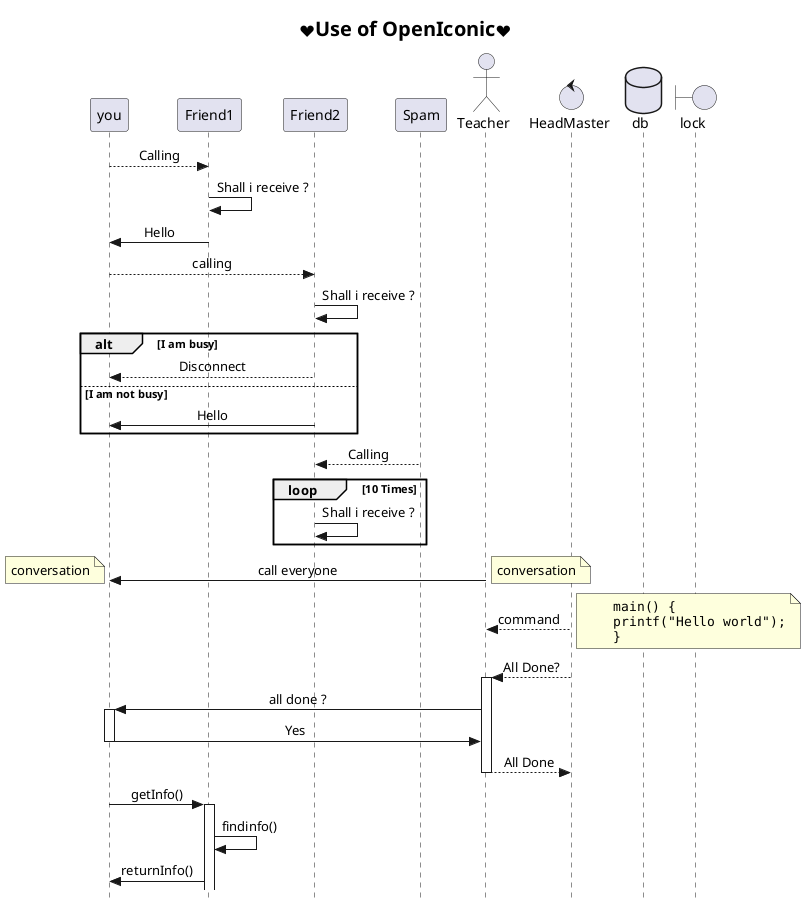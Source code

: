 @startuml TestUMl
'referance https://real-world-plantuml.com/?type=sequence
' this is single line comment
/'
this is mutiline 
comment
'/

/'
UML : Stands for Unified modelling laguage
It is not programming language but It help Enng,Arcitect (how SW component communicate with each hotor), Busness proffesionals to
to to design or visualize flow/system
* No matter which programming laguage you use this topic is for evey developer
* No matter how you write software, How bertter your software is but
unless and untill you cant represet/explain how it dose , what it dose it is very difficult
*other to undersand, appritiate your software. that why you need some tool represet
diargam oneof it is sequence diagram.
*using graphile tool may be sometimes difficut and tedious.
* today i am going to talk about a tool which use english like sytex to
represent those diagram..A plantuml tool
platuml is tool to prepresent sequence diagram in text format
easy to modify
these uml code can be embeded in any code and doxygen like toolcan generate them
plugins avilable in crom , firefox to see them
'/

/'Agenda:
plantUml Tool: javaplugin and Visualstudiocode setup
Basics and Handson on plantUML tool
Examle of our product using plant uml
Q and A 
'/

/'
Plant uml is very siple tool to lean.
I will not only cover script but also we will create perfect seques diagram for our code
We will work with realtime senirio and we will create sequence diagram for same
in Platuml we can creat differantdiagram, likeclass diagram, use case digaram..today we will discuss 

statem amchine using sequece diagram
--->Its text based so easy to compare and version control
-->easytointgrate in code ..and tools can build it in runtime (space saving)
'/
/'Visual Studio Code
Its tool in which we write plat uml script and visualize output
It aso generate diagram in differant outputformat
Install Visual Studio Code
Install plant uml plugin by clicking and serching it in extentions
'/

' set classic style i.e remove object from bootom
skinparam Style strictuml 
' set message alignment to center
skinparam SequenceMessageAlignment center
' Set titel
title: <size:20><&heart>Use of OpenIconic<&heart></size>
'[start state ] [to direction ->,-->] [end state] : [message]
you --> Friend1 :Calling
Friend1 -> Friend1 :Shall i receive ?
you <- Friend1:Hello
you --> Friend2 : calling
' self state
Friend2 ->Friend2 :Shall i receive ?
' if else statement
alt I am busy
    Friend2 --> you :Disconnect
else I am not busy
     Friend2 -> you :Hello
end

Spam --> Friend2 : Calling
'loop
loop 10 Times
    Friend2 ->Friend2 :Shall i receive ?
end

' Actor is a person who originates sequence [note: this shuld be first step]
' but for training purpose its taken last
'also thease are modifiers which h=ches symbols so from sqare to other 
' all are below
actor Teacher
    Teacher -> you :call everyone
    ' note 
    note left : conversation
    note right : conversation
'this sambol can e givent to any machine or somthing which controls or take desigion
control HeadMaster
    HeadMaster-->Teacher : command
    ' Adding code in note
    note right
    <code>
        main() {
        printf("Hello world");
        }
    </code>
    end note
'activate is keyword used to indicate active satae 
HeadMaster-->Teacher : All Done?
activate Teacher
Teacher -> you : all done ?
activate you
Teacher <- you : Yes
deactivate you
HeadMaster<--Teacher : All Done
' default is participant class , other are deactivate,database,boundary
deactivate Teacher
database db 
boundary lock
'++ can be used to indicate activity
you -> Friend1 ++: getInfo()
    Friend1->Friend1: findinfo()
    Friend1->you : returnInfo()

' Any program which do not terminate after doing its job is a state machine
' All sytem log stud be taken at state change, as we know from that what is happening

/' Lets discuss about Use case diagram:
1) first they show system or application 
2) then they show people organization who interect with sytem
3) Then it show basic flow what sytem dose
'/

' Lets discuss activity diagram:


@enduml